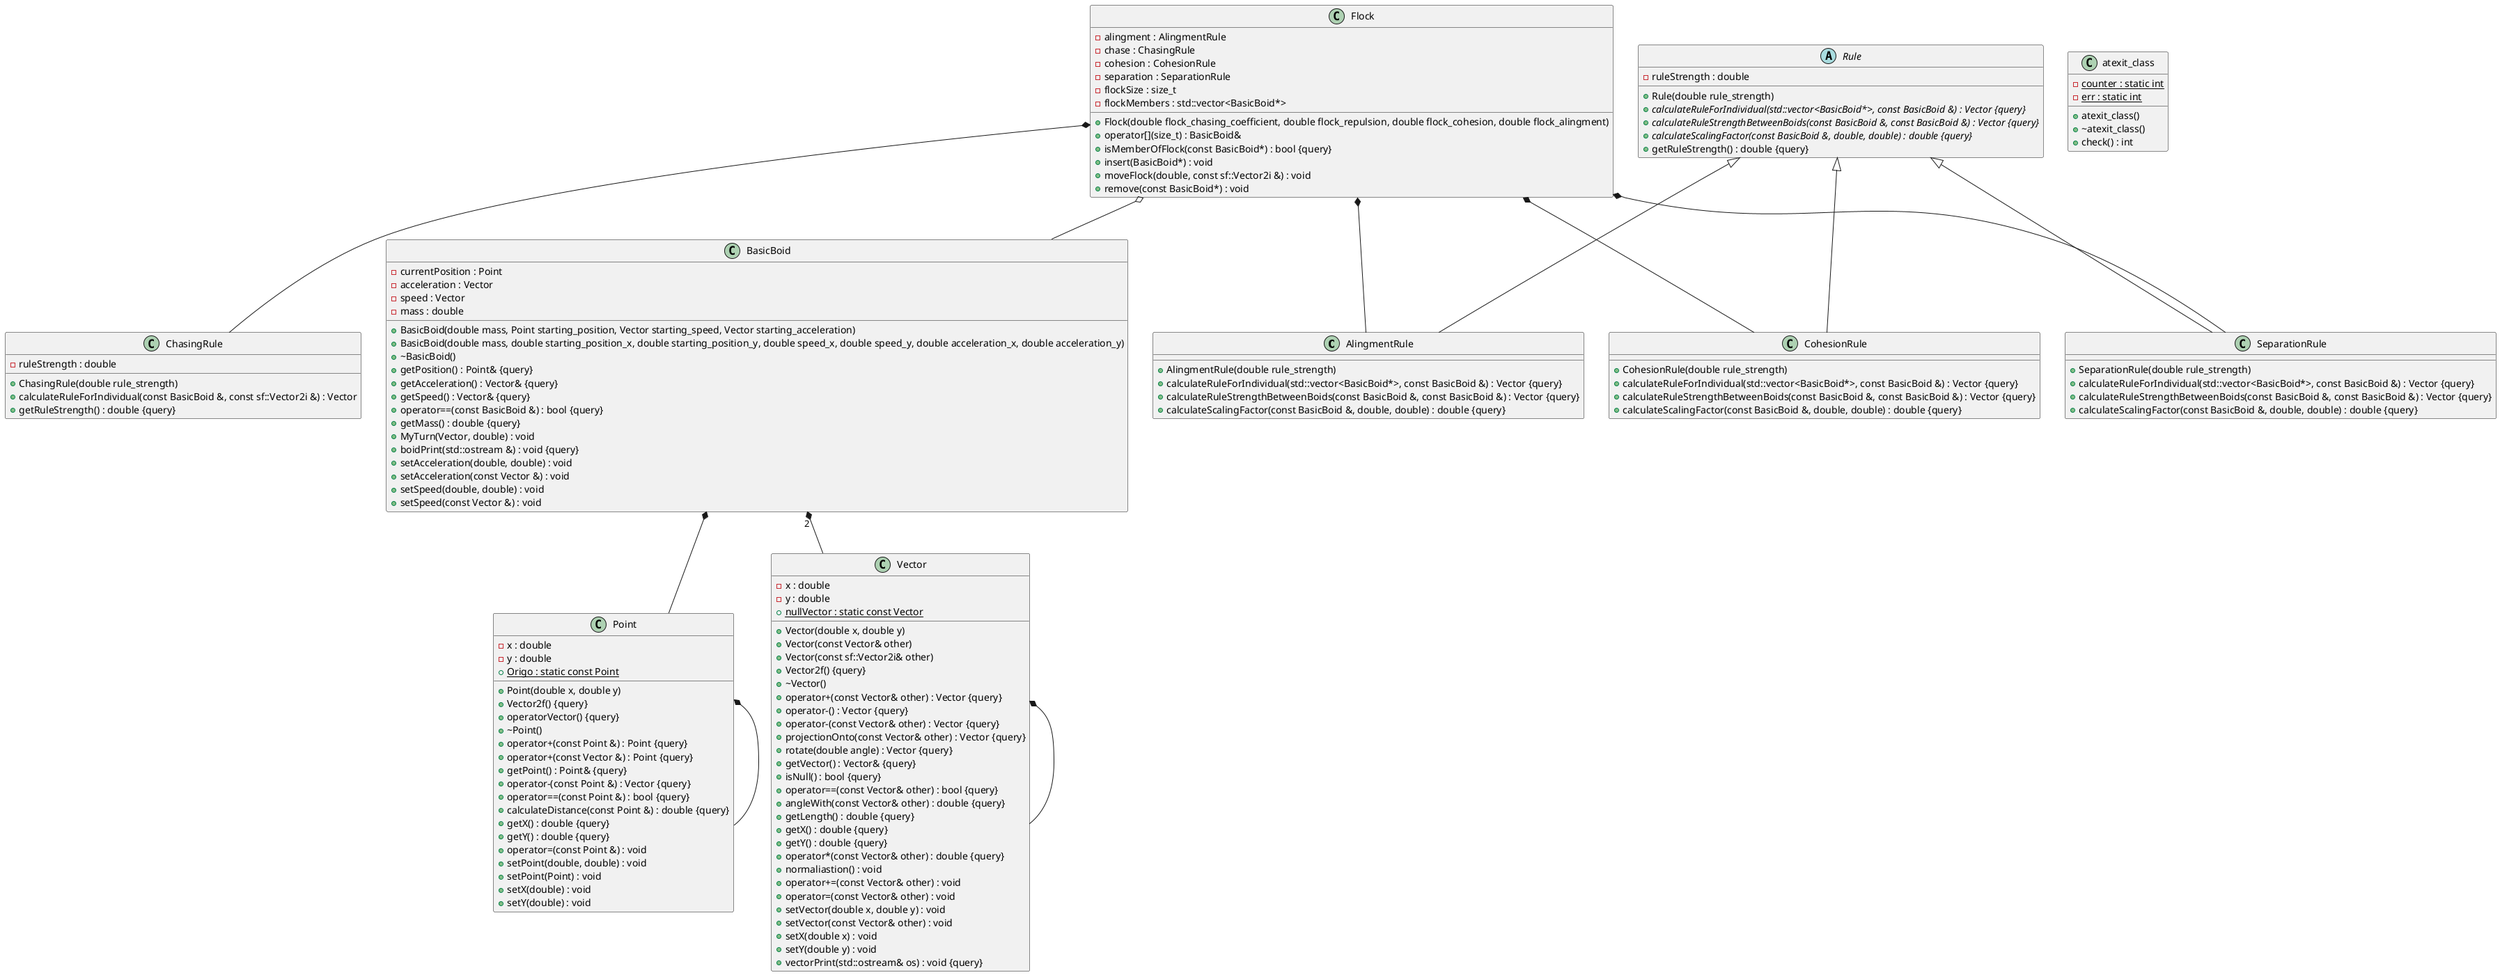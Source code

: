 @startuml





/' Objects '/

class AlingmentRule {
	+AlingmentRule(double rule_strength)
	+calculateRuleForIndividual(std::vector<BasicBoid*>, const BasicBoid &) : Vector {query}
	+calculateRuleStrengthBetweenBoids(const BasicBoid &, const BasicBoid &) : Vector {query}
	+calculateScalingFactor(const BasicBoid &, double, double) : double {query}
}


class BasicBoid {
	+BasicBoid(double mass, Point starting_position, Vector starting_speed, Vector starting_acceleration)
	+BasicBoid(double mass, double starting_position_x, double starting_position_y, double speed_x, double speed_y, double acceleration_x, double acceleration_y)
	+~BasicBoid()
	-currentPosition : Point
	+getPosition() : Point& {query}
	-acceleration : Vector
	-speed : Vector
	+getAcceleration() : Vector& {query}
	+getSpeed() : Vector& {query}
	+operator==(const BasicBoid &) : bool {query}
	+getMass() : double {query}
	-mass : double
	+MyTurn(Vector, double) : void
	+boidPrint(std::ostream &) : void {query}
	+setAcceleration(double, double) : void
	+setAcceleration(const Vector &) : void
	+setSpeed(double, double) : void
	+setSpeed(const Vector &) : void
}


class ChasingRule {
	+ChasingRule(double rule_strength)
	+calculateRuleForIndividual(const BasicBoid &, const sf::Vector2i &) : Vector
	+getRuleStrength() : double {query}
	-ruleStrength : double
}


class CohesionRule {
	+CohesionRule(double rule_strength)
	+calculateRuleForIndividual(std::vector<BasicBoid*>, const BasicBoid &) : Vector {query}
	+calculateRuleStrengthBetweenBoids(const BasicBoid &, const BasicBoid &) : Vector {query}
	+calculateScalingFactor(const BasicBoid &, double, double) : double {query}
}


class Flock {
	+Flock(double flock_chasing_coefficient, double flock_repulsion, double flock_cohesion, double flock_alingment)
	-alingment : AlingmentRule
	+operator[](size_t) : BasicBoid&
	-chase : ChasingRule
	-cohesion : CohesionRule
	-separation : SeparationRule
	+isMemberOfFlock(const BasicBoid*) : bool {query}
	-flockSize : size_t
	-flockMembers : std::vector<BasicBoid*>
	+insert(BasicBoid*) : void
	+moveFlock(double, const sf::Vector2i &) : void
	+remove(const BasicBoid*) : void
}


class Point {
	+Point(double x, double y)
	+Vector2f() {query}
	+operatorVector() {query}
	+~Point()
	+operator+(const Point &) : Point {query}
	+operator+(const Vector &) : Point {query}
	+getPoint() : Point& {query}
	+operator-(const Point &) : Vector {query}
	+operator==(const Point &) : bool {query}
	+calculateDistance(const Point &) : double {query}
	+getX() : double {query}
	+getY() : double {query}
	-x : double
	-y : double
	+{static} Origo : static const Point
	+operator=(const Point &) : void
	+setPoint(double, double) : void
	+setPoint(Point) : void
	+setX(double) : void
	+setY(double) : void
}


abstract class Rule {
	+Rule(double rule_strength)
	+{abstract} calculateRuleForIndividual(std::vector<BasicBoid*>, const BasicBoid &) : Vector {query}
	+{abstract} calculateRuleStrengthBetweenBoids(const BasicBoid &, const BasicBoid &) : Vector {query}
	+{abstract} calculateScalingFactor(const BasicBoid &, double, double) : double {query}
	+getRuleStrength() : double {query}
	-ruleStrength : double
}


class SeparationRule {
	+SeparationRule(double rule_strength)
	+calculateRuleForIndividual(std::vector<BasicBoid*>, const BasicBoid &) : Vector {query}
	+calculateRuleStrengthBetweenBoids(const BasicBoid &, const BasicBoid &) : Vector {query}
	+calculateScalingFactor(const BasicBoid &, double, double) : double {query}
}


class Vector {
	+Vector(double x, double y)
	+Vector(const Vector& other)
	+Vector(const sf::Vector2i& other)
	+Vector2f() {query}
	+~Vector()
	+operator+(const Vector& other) : Vector {query}
	+operator-() : Vector {query}
	+operator-(const Vector& other) : Vector {query}
	+projectionOnto(const Vector& other) : Vector {query}
	+rotate(double angle) : Vector {query}
	+getVector() : Vector& {query}
	+isNull() : bool {query}
	+operator==(const Vector& other) : bool {query}
	+angleWith(const Vector& other) : double {query}
	+getLength() : double {query}
	+getX() : double {query}
	+getY() : double {query}
	+operator*(const Vector& other) : double {query}
	-x : double
	-y : double
	+{static} nullVector : static const Vector
	+normaliastion() : void
	+operator+=(const Vector& other) : void
	+operator=(const Vector& other) : void
	+setVector(double x, double y) : void
	+setVector(const Vector& other) : void
	+setX(double x) : void
	+setY(double y) : void
	+vectorPrint(std::ostream& os) : void {query}
}


class atexit_class {
	+atexit_class()
	+~atexit_class()
	+check() : int
	-{static} counter : static int
	-{static} err : static int
}





/' Inheritance relationships '/

.Rule <|-- .AlingmentRule


.Rule <|-- .CohesionRule


.Rule <|-- .SeparationRule





/' Aggregation relationships '/

.BasicBoid *-- .Point


.BasicBoid "2" *-- .Vector


.Flock *-- .AlingmentRule


.Flock o-- .BasicBoid


.Flock *-- .ChasingRule


.Flock *-- .CohesionRule


.Flock *-- .SeparationRule


.Point *-- .Point


.Vector *-- .Vector






/' Nested objects '/



@enduml
